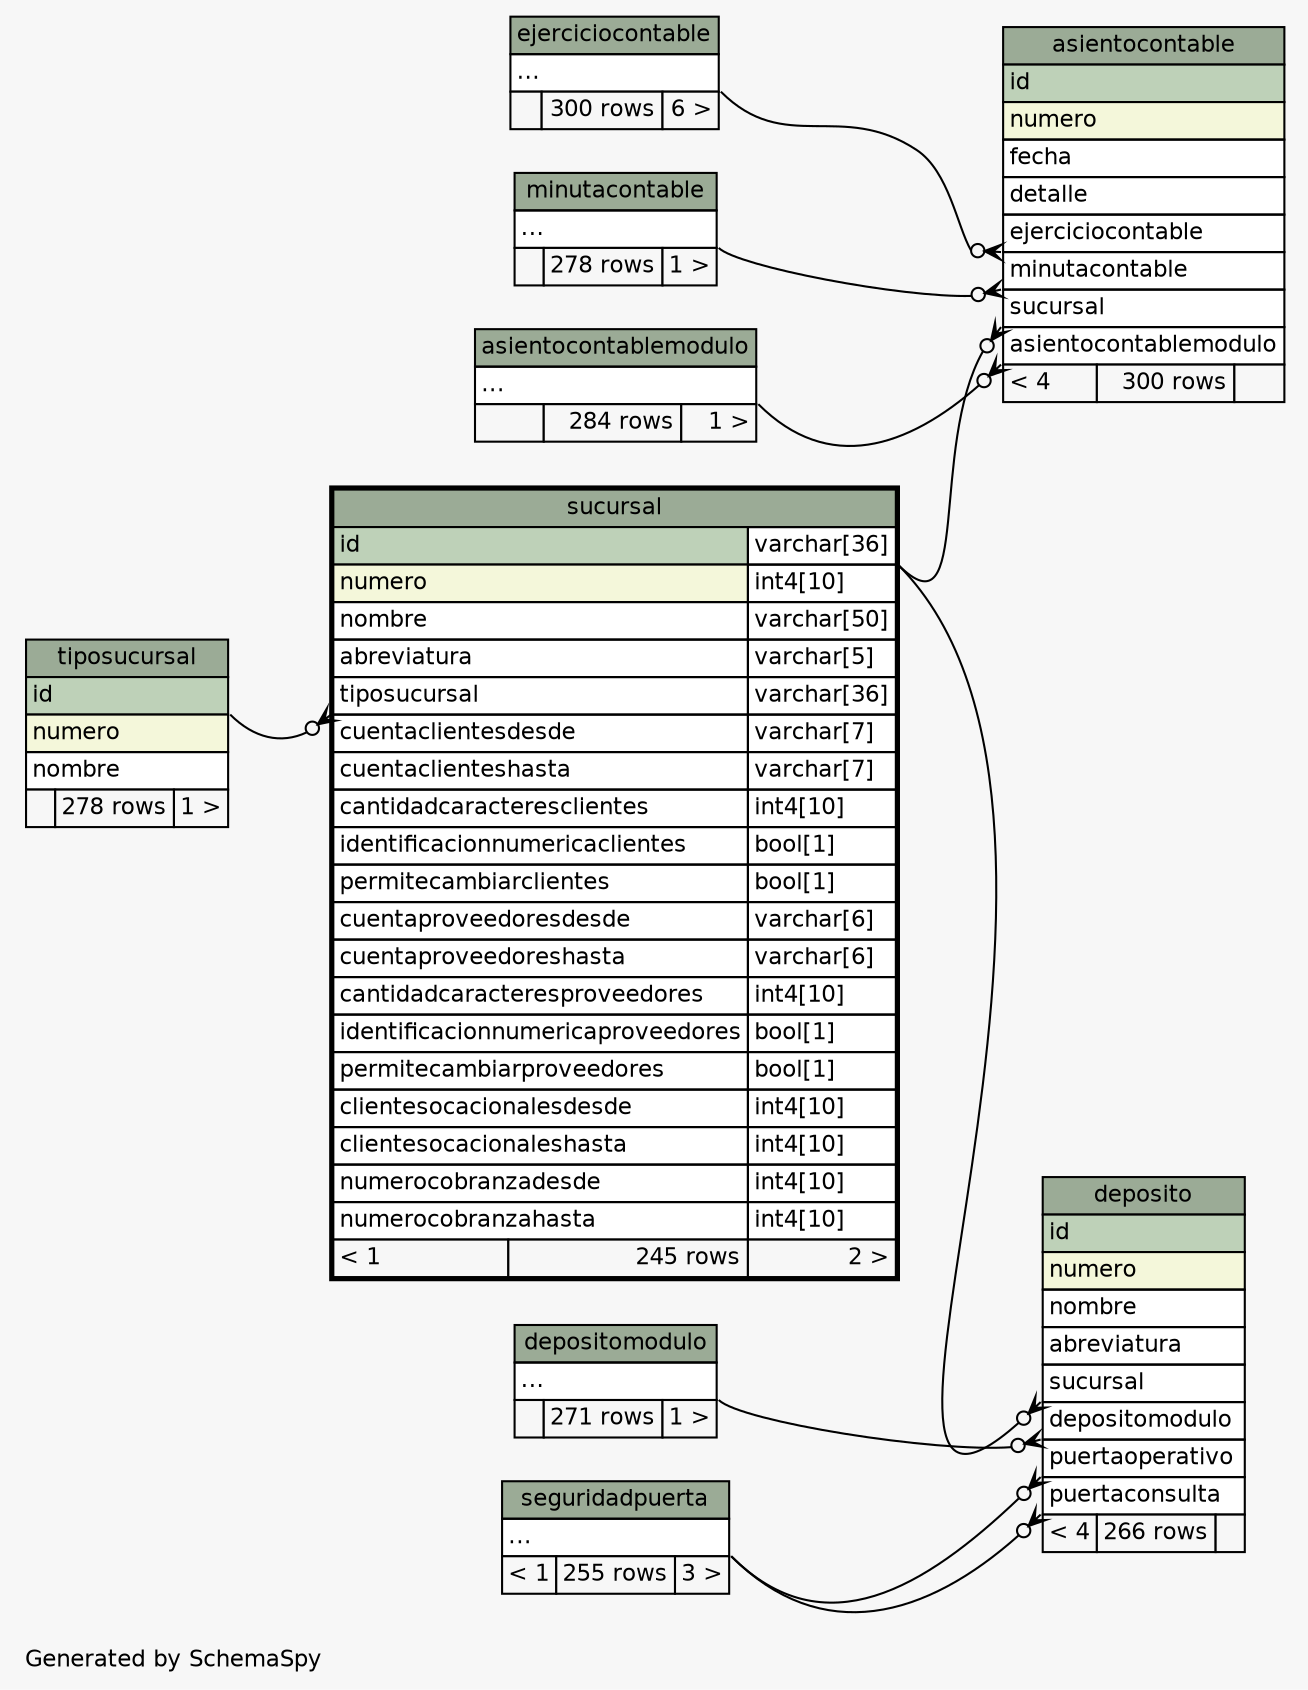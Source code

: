 // dot 2.2.1 on Windows 10 10.0
// SchemaSpy rev 590
digraph "twoDegreesRelationshipsDiagram" {
  graph [
    rankdir="RL"
    bgcolor="#f7f7f7"
    label="\nGenerated by SchemaSpy"
    labeljust="l"
    nodesep="0.18"
    ranksep="0.46"
    fontname="Helvetica"
    fontsize="11"
  ];
  node [
    fontname="Helvetica"
    fontsize="11"
    shape="plaintext"
  ];
  edge [
    arrowsize="0.8"
  ];
  "asientocontable":"asientocontablemodulo":sw -> "asientocontablemodulo":"elipses":se [arrowhead=none dir=back arrowtail=crowodot];
  "asientocontable":"ejerciciocontable":sw -> "ejerciciocontable":"elipses":se [arrowhead=none dir=back arrowtail=crowodot];
  "asientocontable":"minutacontable":sw -> "minutacontable":"elipses":se [arrowhead=none dir=back arrowtail=crowodot];
  "asientocontable":"sucursal":sw -> "sucursal":"id.type":se [arrowhead=none dir=back arrowtail=crowodot];
  "deposito":"depositomodulo":sw -> "depositomodulo":"elipses":se [arrowhead=none dir=back arrowtail=crowodot];
  "deposito":"puertaconsulta":sw -> "seguridadpuerta":"elipses":se [arrowhead=none dir=back arrowtail=crowodot];
  "deposito":"puertaoperativo":sw -> "seguridadpuerta":"elipses":se [arrowhead=none dir=back arrowtail=crowodot];
  "deposito":"sucursal":sw -> "sucursal":"id.type":se [arrowhead=none dir=back arrowtail=crowodot];
  "sucursal":"tiposucursal":sw -> "tiposucursal":"id":se [arrowhead=none dir=back arrowtail=crowodot];
  "asientocontable" [
    label=<
    <TABLE BORDER="0" CELLBORDER="1" CELLSPACING="0" BGCOLOR="#ffffff">
      <TR><TD COLSPAN="3" BGCOLOR="#9bab96" ALIGN="CENTER">asientocontable</TD></TR>
      <TR><TD PORT="id" COLSPAN="3" BGCOLOR="#bed1b8" ALIGN="LEFT">id</TD></TR>
      <TR><TD PORT="numero" COLSPAN="3" BGCOLOR="#f4f7da" ALIGN="LEFT">numero</TD></TR>
      <TR><TD PORT="fecha" COLSPAN="3" ALIGN="LEFT">fecha</TD></TR>
      <TR><TD PORT="detalle" COLSPAN="3" ALIGN="LEFT">detalle</TD></TR>
      <TR><TD PORT="ejerciciocontable" COLSPAN="3" ALIGN="LEFT">ejerciciocontable</TD></TR>
      <TR><TD PORT="minutacontable" COLSPAN="3" ALIGN="LEFT">minutacontable</TD></TR>
      <TR><TD PORT="sucursal" COLSPAN="3" ALIGN="LEFT">sucursal</TD></TR>
      <TR><TD PORT="asientocontablemodulo" COLSPAN="3" ALIGN="LEFT">asientocontablemodulo</TD></TR>
      <TR><TD ALIGN="LEFT" BGCOLOR="#f7f7f7">&lt; 4</TD><TD ALIGN="RIGHT" BGCOLOR="#f7f7f7">300 rows</TD><TD ALIGN="RIGHT" BGCOLOR="#f7f7f7">  </TD></TR>
    </TABLE>>
    URL="asientocontable.html"
    tooltip="asientocontable"
  ];
  "asientocontablemodulo" [
    label=<
    <TABLE BORDER="0" CELLBORDER="1" CELLSPACING="0" BGCOLOR="#ffffff">
      <TR><TD COLSPAN="3" BGCOLOR="#9bab96" ALIGN="CENTER">asientocontablemodulo</TD></TR>
      <TR><TD PORT="elipses" COLSPAN="3" ALIGN="LEFT">...</TD></TR>
      <TR><TD ALIGN="LEFT" BGCOLOR="#f7f7f7">  </TD><TD ALIGN="RIGHT" BGCOLOR="#f7f7f7">284 rows</TD><TD ALIGN="RIGHT" BGCOLOR="#f7f7f7">1 &gt;</TD></TR>
    </TABLE>>
    URL="asientocontablemodulo.html"
    tooltip="asientocontablemodulo"
  ];
  "deposito" [
    label=<
    <TABLE BORDER="0" CELLBORDER="1" CELLSPACING="0" BGCOLOR="#ffffff">
      <TR><TD COLSPAN="3" BGCOLOR="#9bab96" ALIGN="CENTER">deposito</TD></TR>
      <TR><TD PORT="id" COLSPAN="3" BGCOLOR="#bed1b8" ALIGN="LEFT">id</TD></TR>
      <TR><TD PORT="numero" COLSPAN="3" BGCOLOR="#f4f7da" ALIGN="LEFT">numero</TD></TR>
      <TR><TD PORT="nombre" COLSPAN="3" ALIGN="LEFT">nombre</TD></TR>
      <TR><TD PORT="abreviatura" COLSPAN="3" ALIGN="LEFT">abreviatura</TD></TR>
      <TR><TD PORT="sucursal" COLSPAN="3" ALIGN="LEFT">sucursal</TD></TR>
      <TR><TD PORT="depositomodulo" COLSPAN="3" ALIGN="LEFT">depositomodulo</TD></TR>
      <TR><TD PORT="puertaoperativo" COLSPAN="3" ALIGN="LEFT">puertaoperativo</TD></TR>
      <TR><TD PORT="puertaconsulta" COLSPAN="3" ALIGN="LEFT">puertaconsulta</TD></TR>
      <TR><TD ALIGN="LEFT" BGCOLOR="#f7f7f7">&lt; 4</TD><TD ALIGN="RIGHT" BGCOLOR="#f7f7f7">266 rows</TD><TD ALIGN="RIGHT" BGCOLOR="#f7f7f7">  </TD></TR>
    </TABLE>>
    URL="deposito.html"
    tooltip="deposito"
  ];
  "depositomodulo" [
    label=<
    <TABLE BORDER="0" CELLBORDER="1" CELLSPACING="0" BGCOLOR="#ffffff">
      <TR><TD COLSPAN="3" BGCOLOR="#9bab96" ALIGN="CENTER">depositomodulo</TD></TR>
      <TR><TD PORT="elipses" COLSPAN="3" ALIGN="LEFT">...</TD></TR>
      <TR><TD ALIGN="LEFT" BGCOLOR="#f7f7f7">  </TD><TD ALIGN="RIGHT" BGCOLOR="#f7f7f7">271 rows</TD><TD ALIGN="RIGHT" BGCOLOR="#f7f7f7">1 &gt;</TD></TR>
    </TABLE>>
    URL="depositomodulo.html"
    tooltip="depositomodulo"
  ];
  "ejerciciocontable" [
    label=<
    <TABLE BORDER="0" CELLBORDER="1" CELLSPACING="0" BGCOLOR="#ffffff">
      <TR><TD COLSPAN="3" BGCOLOR="#9bab96" ALIGN="CENTER">ejerciciocontable</TD></TR>
      <TR><TD PORT="elipses" COLSPAN="3" ALIGN="LEFT">...</TD></TR>
      <TR><TD ALIGN="LEFT" BGCOLOR="#f7f7f7">  </TD><TD ALIGN="RIGHT" BGCOLOR="#f7f7f7">300 rows</TD><TD ALIGN="RIGHT" BGCOLOR="#f7f7f7">6 &gt;</TD></TR>
    </TABLE>>
    URL="ejerciciocontable.html"
    tooltip="ejerciciocontable"
  ];
  "minutacontable" [
    label=<
    <TABLE BORDER="0" CELLBORDER="1" CELLSPACING="0" BGCOLOR="#ffffff">
      <TR><TD COLSPAN="3" BGCOLOR="#9bab96" ALIGN="CENTER">minutacontable</TD></TR>
      <TR><TD PORT="elipses" COLSPAN="3" ALIGN="LEFT">...</TD></TR>
      <TR><TD ALIGN="LEFT" BGCOLOR="#f7f7f7">  </TD><TD ALIGN="RIGHT" BGCOLOR="#f7f7f7">278 rows</TD><TD ALIGN="RIGHT" BGCOLOR="#f7f7f7">1 &gt;</TD></TR>
    </TABLE>>
    URL="minutacontable.html"
    tooltip="minutacontable"
  ];
  "seguridadpuerta" [
    label=<
    <TABLE BORDER="0" CELLBORDER="1" CELLSPACING="0" BGCOLOR="#ffffff">
      <TR><TD COLSPAN="3" BGCOLOR="#9bab96" ALIGN="CENTER">seguridadpuerta</TD></TR>
      <TR><TD PORT="elipses" COLSPAN="3" ALIGN="LEFT">...</TD></TR>
      <TR><TD ALIGN="LEFT" BGCOLOR="#f7f7f7">&lt; 1</TD><TD ALIGN="RIGHT" BGCOLOR="#f7f7f7">255 rows</TD><TD ALIGN="RIGHT" BGCOLOR="#f7f7f7">3 &gt;</TD></TR>
    </TABLE>>
    URL="seguridadpuerta.html"
    tooltip="seguridadpuerta"
  ];
  "sucursal" [
    label=<
    <TABLE BORDER="2" CELLBORDER="1" CELLSPACING="0" BGCOLOR="#ffffff">
      <TR><TD COLSPAN="3" BGCOLOR="#9bab96" ALIGN="CENTER">sucursal</TD></TR>
      <TR><TD PORT="id" COLSPAN="2" BGCOLOR="#bed1b8" ALIGN="LEFT">id</TD><TD PORT="id.type" ALIGN="LEFT">varchar[36]</TD></TR>
      <TR><TD PORT="numero" COLSPAN="2" BGCOLOR="#f4f7da" ALIGN="LEFT">numero</TD><TD PORT="numero.type" ALIGN="LEFT">int4[10]</TD></TR>
      <TR><TD PORT="nombre" COLSPAN="2" ALIGN="LEFT">nombre</TD><TD PORT="nombre.type" ALIGN="LEFT">varchar[50]</TD></TR>
      <TR><TD PORT="abreviatura" COLSPAN="2" ALIGN="LEFT">abreviatura</TD><TD PORT="abreviatura.type" ALIGN="LEFT">varchar[5]</TD></TR>
      <TR><TD PORT="tiposucursal" COLSPAN="2" ALIGN="LEFT">tiposucursal</TD><TD PORT="tiposucursal.type" ALIGN="LEFT">varchar[36]</TD></TR>
      <TR><TD PORT="cuentaclientesdesde" COLSPAN="2" ALIGN="LEFT">cuentaclientesdesde</TD><TD PORT="cuentaclientesdesde.type" ALIGN="LEFT">varchar[7]</TD></TR>
      <TR><TD PORT="cuentaclienteshasta" COLSPAN="2" ALIGN="LEFT">cuentaclienteshasta</TD><TD PORT="cuentaclienteshasta.type" ALIGN="LEFT">varchar[7]</TD></TR>
      <TR><TD PORT="cantidadcaracteresclientes" COLSPAN="2" ALIGN="LEFT">cantidadcaracteresclientes</TD><TD PORT="cantidadcaracteresclientes.type" ALIGN="LEFT">int4[10]</TD></TR>
      <TR><TD PORT="identificacionnumericaclientes" COLSPAN="2" ALIGN="LEFT">identificacionnumericaclientes</TD><TD PORT="identificacionnumericaclientes.type" ALIGN="LEFT">bool[1]</TD></TR>
      <TR><TD PORT="permitecambiarclientes" COLSPAN="2" ALIGN="LEFT">permitecambiarclientes</TD><TD PORT="permitecambiarclientes.type" ALIGN="LEFT">bool[1]</TD></TR>
      <TR><TD PORT="cuentaproveedoresdesde" COLSPAN="2" ALIGN="LEFT">cuentaproveedoresdesde</TD><TD PORT="cuentaproveedoresdesde.type" ALIGN="LEFT">varchar[6]</TD></TR>
      <TR><TD PORT="cuentaproveedoreshasta" COLSPAN="2" ALIGN="LEFT">cuentaproveedoreshasta</TD><TD PORT="cuentaproveedoreshasta.type" ALIGN="LEFT">varchar[6]</TD></TR>
      <TR><TD PORT="cantidadcaracteresproveedores" COLSPAN="2" ALIGN="LEFT">cantidadcaracteresproveedores</TD><TD PORT="cantidadcaracteresproveedores.type" ALIGN="LEFT">int4[10]</TD></TR>
      <TR><TD PORT="identificacionnumericaproveedores" COLSPAN="2" ALIGN="LEFT">identificacionnumericaproveedores</TD><TD PORT="identificacionnumericaproveedores.type" ALIGN="LEFT">bool[1]</TD></TR>
      <TR><TD PORT="permitecambiarproveedores" COLSPAN="2" ALIGN="LEFT">permitecambiarproveedores</TD><TD PORT="permitecambiarproveedores.type" ALIGN="LEFT">bool[1]</TD></TR>
      <TR><TD PORT="clientesocacionalesdesde" COLSPAN="2" ALIGN="LEFT">clientesocacionalesdesde</TD><TD PORT="clientesocacionalesdesde.type" ALIGN="LEFT">int4[10]</TD></TR>
      <TR><TD PORT="clientesocacionaleshasta" COLSPAN="2" ALIGN="LEFT">clientesocacionaleshasta</TD><TD PORT="clientesocacionaleshasta.type" ALIGN="LEFT">int4[10]</TD></TR>
      <TR><TD PORT="numerocobranzadesde" COLSPAN="2" ALIGN="LEFT">numerocobranzadesde</TD><TD PORT="numerocobranzadesde.type" ALIGN="LEFT">int4[10]</TD></TR>
      <TR><TD PORT="numerocobranzahasta" COLSPAN="2" ALIGN="LEFT">numerocobranzahasta</TD><TD PORT="numerocobranzahasta.type" ALIGN="LEFT">int4[10]</TD></TR>
      <TR><TD ALIGN="LEFT" BGCOLOR="#f7f7f7">&lt; 1</TD><TD ALIGN="RIGHT" BGCOLOR="#f7f7f7">245 rows</TD><TD ALIGN="RIGHT" BGCOLOR="#f7f7f7">2 &gt;</TD></TR>
    </TABLE>>
    URL="sucursal.html"
    tooltip="sucursal"
  ];
  "tiposucursal" [
    label=<
    <TABLE BORDER="0" CELLBORDER="1" CELLSPACING="0" BGCOLOR="#ffffff">
      <TR><TD COLSPAN="3" BGCOLOR="#9bab96" ALIGN="CENTER">tiposucursal</TD></TR>
      <TR><TD PORT="id" COLSPAN="3" BGCOLOR="#bed1b8" ALIGN="LEFT">id</TD></TR>
      <TR><TD PORT="numero" COLSPAN="3" BGCOLOR="#f4f7da" ALIGN="LEFT">numero</TD></TR>
      <TR><TD PORT="nombre" COLSPAN="3" ALIGN="LEFT">nombre</TD></TR>
      <TR><TD ALIGN="LEFT" BGCOLOR="#f7f7f7">  </TD><TD ALIGN="RIGHT" BGCOLOR="#f7f7f7">278 rows</TD><TD ALIGN="RIGHT" BGCOLOR="#f7f7f7">1 &gt;</TD></TR>
    </TABLE>>
    URL="tiposucursal.html"
    tooltip="tiposucursal"
  ];
}
